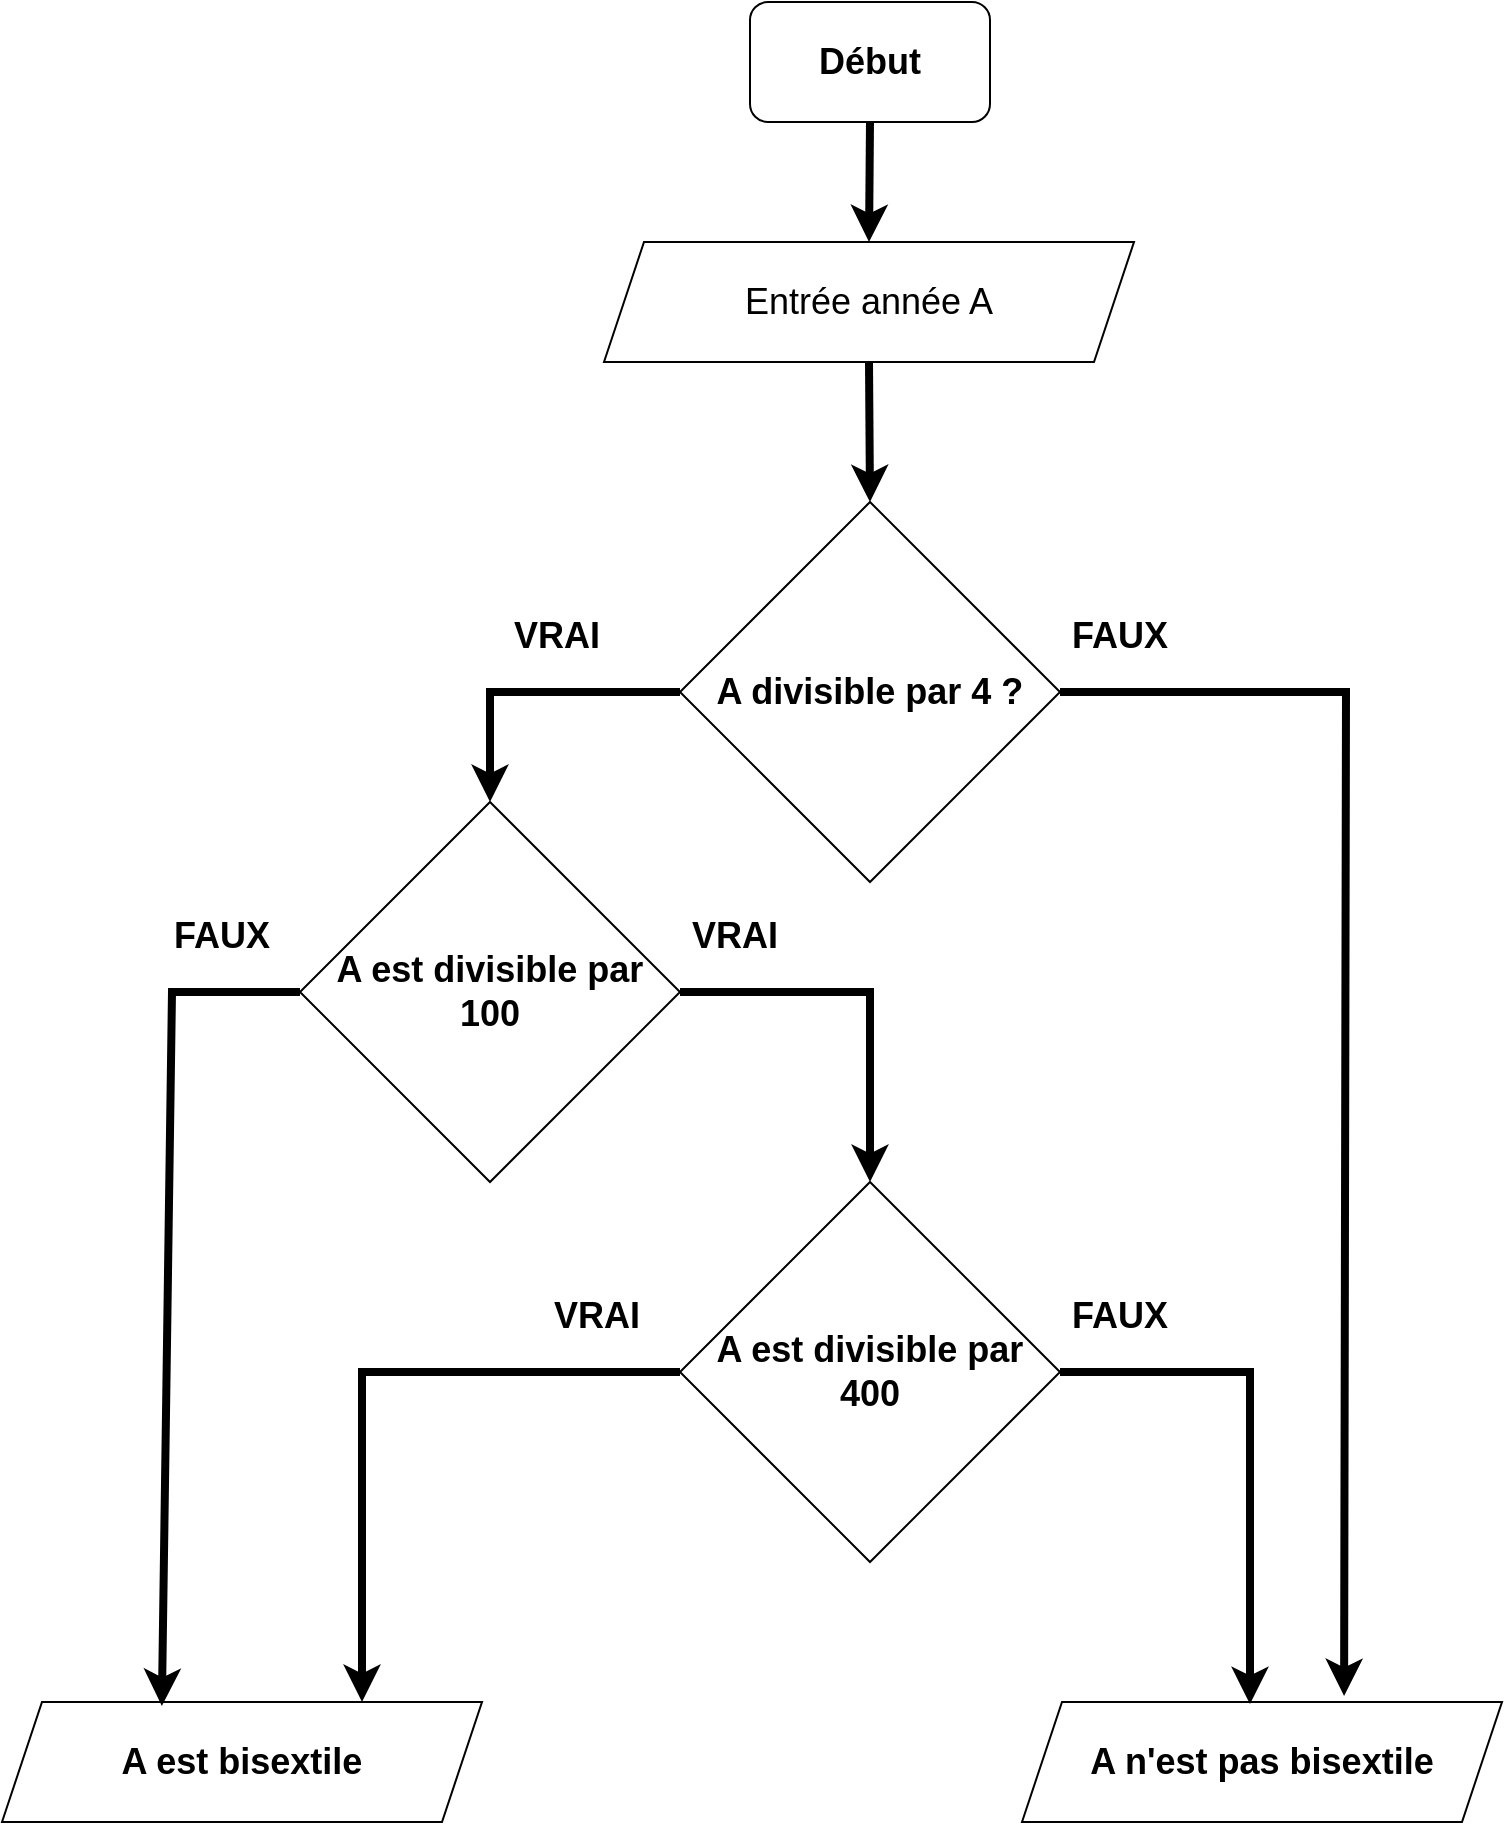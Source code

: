 <mxfile version="20.3.0" type="device"><diagram id="ztLwFOM8tMJsrlX4Gng3" name="Page-1"><mxGraphModel dx="1929" dy="685" grid="1" gridSize="10" guides="1" tooltips="1" connect="1" arrows="1" fold="1" page="1" pageScale="1" pageWidth="827" pageHeight="1169" math="0" shadow="0"><root><mxCell id="0"/><mxCell id="1" parent="0"/><mxCell id="PHLLXWsTde3as40OKX6Z-1" value="&lt;font style=&quot;font-size: 18px;&quot;&gt;&lt;b&gt;A divisible par 4 ?&lt;/b&gt;&lt;/font&gt;" style="rhombus;whiteSpace=wrap;html=1;" vertex="1" parent="1"><mxGeometry x="319" y="260" width="190" height="190" as="geometry"/></mxCell><mxCell id="PHLLXWsTde3as40OKX6Z-2" value="Entrée année A" style="shape=parallelogram;perimeter=parallelogramPerimeter;whiteSpace=wrap;html=1;fixedSize=1;fontSize=18;" vertex="1" parent="1"><mxGeometry x="281" y="130" width="265" height="60" as="geometry"/></mxCell><mxCell id="PHLLXWsTde3as40OKX6Z-3" value="&lt;b&gt;Début&lt;/b&gt;" style="rounded=1;whiteSpace=wrap;html=1;fontSize=18;" vertex="1" parent="1"><mxGeometry x="354" y="10" width="120" height="60" as="geometry"/></mxCell><mxCell id="PHLLXWsTde3as40OKX6Z-4" value="" style="endArrow=classic;html=1;rounded=0;fontSize=18;exitX=0.5;exitY=1;exitDx=0;exitDy=0;entryX=0.5;entryY=0;entryDx=0;entryDy=0;strokeWidth=4;" edge="1" parent="1" source="PHLLXWsTde3as40OKX6Z-3" target="PHLLXWsTde3as40OKX6Z-2"><mxGeometry width="50" height="50" relative="1" as="geometry"><mxPoint x="390" y="360" as="sourcePoint"/><mxPoint x="440" y="310" as="targetPoint"/></mxGeometry></mxCell><mxCell id="PHLLXWsTde3as40OKX6Z-5" value="" style="endArrow=classic;html=1;rounded=0;fontSize=18;exitX=0.5;exitY=1;exitDx=0;exitDy=0;entryX=0.5;entryY=0;entryDx=0;entryDy=0;strokeWidth=4;" edge="1" parent="1" source="PHLLXWsTde3as40OKX6Z-2" target="PHLLXWsTde3as40OKX6Z-1"><mxGeometry width="50" height="50" relative="1" as="geometry"><mxPoint x="372.5" y="70" as="sourcePoint"/><mxPoint x="372.5" y="120" as="targetPoint"/></mxGeometry></mxCell><mxCell id="PHLLXWsTde3as40OKX6Z-7" value="&lt;b&gt;A n'est pas bisextile&lt;/b&gt;" style="shape=parallelogram;perimeter=parallelogramPerimeter;whiteSpace=wrap;html=1;fixedSize=1;fontSize=18;" vertex="1" parent="1"><mxGeometry x="490" y="860" width="240" height="60" as="geometry"/></mxCell><mxCell id="PHLLXWsTde3as40OKX6Z-9" value="" style="endArrow=classic;html=1;rounded=0;fontSize=18;exitX=1;exitY=0.5;exitDx=0;exitDy=0;entryX=0.671;entryY=-0.05;entryDx=0;entryDy=0;strokeWidth=4;entryPerimeter=0;" edge="1" parent="1" source="PHLLXWsTde3as40OKX6Z-1" target="PHLLXWsTde3as40OKX6Z-7"><mxGeometry width="50" height="50" relative="1" as="geometry"><mxPoint x="372.5" y="180" as="sourcePoint"/><mxPoint x="372.5" y="270" as="targetPoint"/><Array as="points"><mxPoint x="652" y="355"/></Array></mxGeometry></mxCell><mxCell id="PHLLXWsTde3as40OKX6Z-10" value="&lt;font style=&quot;font-size: 18px;&quot;&gt;&lt;b&gt;A est divisible par&lt;br&gt;100&lt;br&gt;&lt;/b&gt;&lt;/font&gt;" style="rhombus;whiteSpace=wrap;html=1;" vertex="1" parent="1"><mxGeometry x="129" y="410" width="190" height="190" as="geometry"/></mxCell><mxCell id="PHLLXWsTde3as40OKX6Z-11" value="" style="endArrow=classic;html=1;rounded=0;fontSize=18;exitX=0;exitY=0.5;exitDx=0;exitDy=0;entryX=0.5;entryY=0;entryDx=0;entryDy=0;strokeWidth=4;" edge="1" parent="1" source="PHLLXWsTde3as40OKX6Z-1" target="PHLLXWsTde3as40OKX6Z-10"><mxGeometry width="50" height="50" relative="1" as="geometry"><mxPoint x="372.5" y="180" as="sourcePoint"/><mxPoint x="372.5" y="270" as="targetPoint"/><Array as="points"><mxPoint x="224" y="355"/></Array></mxGeometry></mxCell><mxCell id="PHLLXWsTde3as40OKX6Z-12" value="FAUX" style="text;strokeColor=none;fillColor=none;align=left;verticalAlign=middle;spacingLeft=4;spacingRight=4;overflow=hidden;points=[[0,0.5],[1,0.5]];portConstraint=eastwest;rotatable=0;fontSize=18;fontStyle=1" vertex="1" parent="1"><mxGeometry x="509" y="310" width="80" height="30" as="geometry"/></mxCell><mxCell id="PHLLXWsTde3as40OKX6Z-13" value="VRAI" style="text;strokeColor=none;fillColor=none;align=left;verticalAlign=middle;spacingLeft=4;spacingRight=4;overflow=hidden;points=[[0,0.5],[1,0.5]];portConstraint=eastwest;rotatable=0;fontSize=18;fontStyle=1" vertex="1" parent="1"><mxGeometry x="230" y="310" width="80" height="30" as="geometry"/></mxCell><mxCell id="PHLLXWsTde3as40OKX6Z-14" value="&lt;font style=&quot;font-size: 18px;&quot;&gt;&lt;b&gt;A est divisible par&lt;br&gt;400&lt;br&gt;&lt;/b&gt;&lt;/font&gt;" style="rhombus;whiteSpace=wrap;html=1;" vertex="1" parent="1"><mxGeometry x="319" y="600" width="190" height="190" as="geometry"/></mxCell><mxCell id="PHLLXWsTde3as40OKX6Z-15" value="" style="endArrow=classic;html=1;rounded=0;fontSize=18;exitX=1;exitY=0.5;exitDx=0;exitDy=0;entryX=0.5;entryY=0;entryDx=0;entryDy=0;strokeWidth=4;" edge="1" parent="1" source="PHLLXWsTde3as40OKX6Z-10" target="PHLLXWsTde3as40OKX6Z-14"><mxGeometry width="50" height="50" relative="1" as="geometry"><mxPoint x="423.5" y="200" as="sourcePoint"/><mxPoint x="424" y="270" as="targetPoint"/><Array as="points"><mxPoint x="414" y="505"/></Array></mxGeometry></mxCell><mxCell id="PHLLXWsTde3as40OKX6Z-17" value="&lt;b&gt;A est bisextile&lt;/b&gt;" style="shape=parallelogram;perimeter=parallelogramPerimeter;whiteSpace=wrap;html=1;fixedSize=1;fontSize=18;" vertex="1" parent="1"><mxGeometry x="-20" y="860" width="240" height="60" as="geometry"/></mxCell><mxCell id="PHLLXWsTde3as40OKX6Z-20" value="" style="endArrow=classic;html=1;rounded=0;fontSize=18;exitX=0;exitY=0.5;exitDx=0;exitDy=0;entryX=0.333;entryY=0.033;entryDx=0;entryDy=0;strokeWidth=4;entryPerimeter=0;" edge="1" parent="1" source="PHLLXWsTde3as40OKX6Z-10" target="PHLLXWsTde3as40OKX6Z-17"><mxGeometry width="50" height="50" relative="1" as="geometry"><mxPoint x="125" y="500" as="sourcePoint"/><mxPoint x="30" y="555" as="targetPoint"/><Array as="points"><mxPoint x="65" y="505"/></Array></mxGeometry></mxCell><mxCell id="PHLLXWsTde3as40OKX6Z-21" value="VRAI" style="text;strokeColor=none;fillColor=none;align=left;verticalAlign=middle;spacingLeft=4;spacingRight=4;overflow=hidden;points=[[0,0.5],[1,0.5]];portConstraint=eastwest;rotatable=0;fontSize=18;fontStyle=1" vertex="1" parent="1"><mxGeometry x="319" y="460" width="80" height="30" as="geometry"/></mxCell><mxCell id="PHLLXWsTde3as40OKX6Z-22" value="FAUX" style="text;strokeColor=none;fillColor=none;align=left;verticalAlign=middle;spacingLeft=4;spacingRight=4;overflow=hidden;points=[[0,0.5],[1,0.5]];portConstraint=eastwest;rotatable=0;fontSize=18;fontStyle=1" vertex="1" parent="1"><mxGeometry x="60" y="460" width="80" height="30" as="geometry"/></mxCell><mxCell id="PHLLXWsTde3as40OKX6Z-25" value="" style="endArrow=classic;html=1;rounded=0;fontSize=18;exitX=1;exitY=0.5;exitDx=0;exitDy=0;entryX=0.475;entryY=0.017;entryDx=0;entryDy=0;strokeWidth=4;entryPerimeter=0;" edge="1" parent="1" source="PHLLXWsTde3as40OKX6Z-14" target="PHLLXWsTde3as40OKX6Z-7"><mxGeometry width="50" height="50" relative="1" as="geometry"><mxPoint x="538" y="680" as="sourcePoint"/><mxPoint x="475.04" y="843.98" as="targetPoint"/><Array as="points"><mxPoint x="604" y="695"/></Array></mxGeometry></mxCell><mxCell id="PHLLXWsTde3as40OKX6Z-26" value="VRAI" style="text;strokeColor=none;fillColor=none;align=left;verticalAlign=middle;spacingLeft=4;spacingRight=4;overflow=hidden;points=[[0,0.5],[1,0.5]];portConstraint=eastwest;rotatable=0;fontSize=18;fontStyle=1" vertex="1" parent="1"><mxGeometry x="250" y="650" width="80" height="30" as="geometry"/></mxCell><mxCell id="PHLLXWsTde3as40OKX6Z-27" value="FAUX" style="text;strokeColor=none;fillColor=none;align=left;verticalAlign=middle;spacingLeft=4;spacingRight=4;overflow=hidden;points=[[0,0.5],[1,0.5]];portConstraint=eastwest;rotatable=0;fontSize=18;fontStyle=1" vertex="1" parent="1"><mxGeometry x="509" y="650" width="80" height="30" as="geometry"/></mxCell><mxCell id="PHLLXWsTde3as40OKX6Z-28" value="" style="endArrow=classic;html=1;rounded=0;fontSize=18;exitX=0;exitY=0.5;exitDx=0;exitDy=0;entryX=0.75;entryY=0;entryDx=0;entryDy=0;strokeWidth=4;" edge="1" parent="1" source="PHLLXWsTde3as40OKX6Z-14" target="PHLLXWsTde3as40OKX6Z-17"><mxGeometry width="50" height="50" relative="1" as="geometry"><mxPoint x="255" y="690" as="sourcePoint"/><mxPoint x="160" y="745" as="targetPoint"/><Array as="points"><mxPoint x="160" y="695"/></Array></mxGeometry></mxCell></root></mxGraphModel></diagram></mxfile>